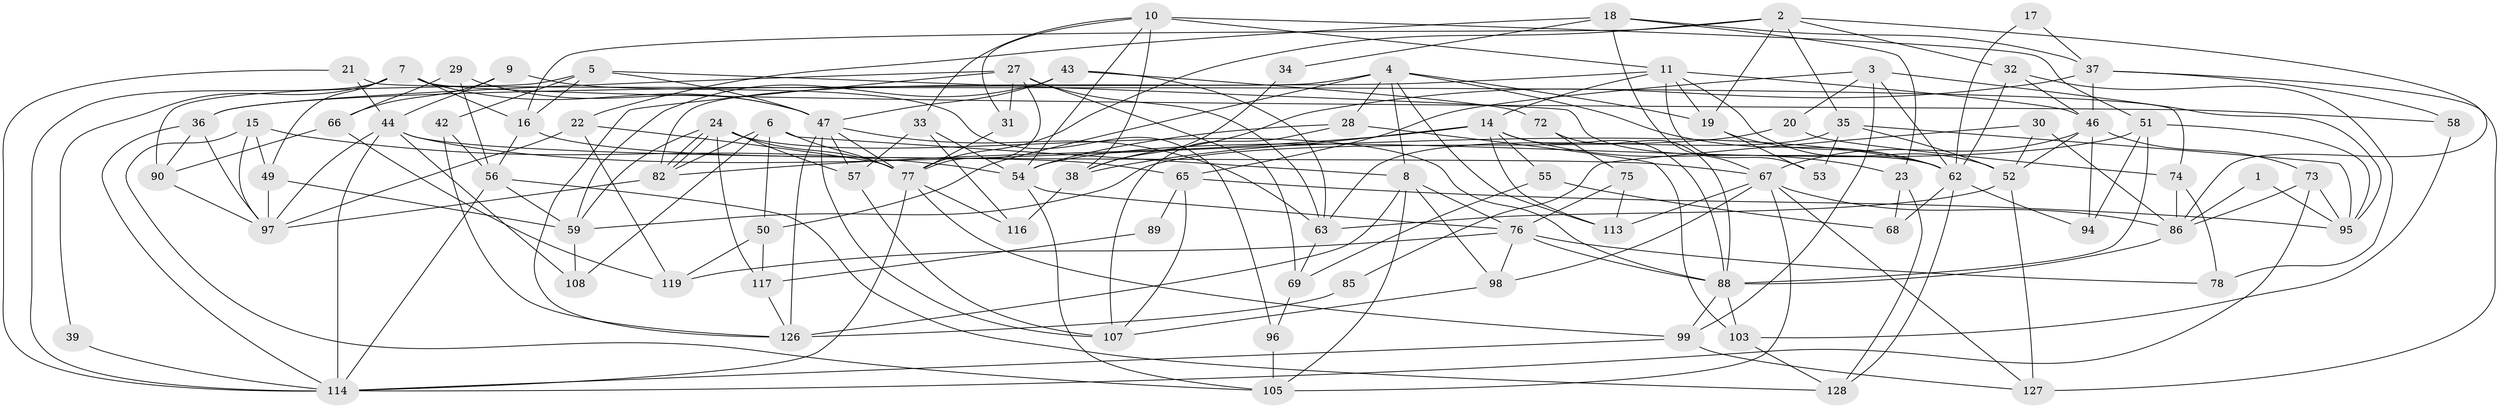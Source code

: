 // Generated by graph-tools (version 1.1) at 2025/52/02/27/25 19:52:06]
// undirected, 89 vertices, 213 edges
graph export_dot {
graph [start="1"]
  node [color=gray90,style=filled];
  1;
  2 [super="+61"];
  3 [super="+13"];
  4 [super="+120"];
  5 [super="+12"];
  6 [super="+40"];
  7 [super="+83"];
  8 [super="+84"];
  9;
  10 [super="+26"];
  11 [super="+79"];
  14 [super="+70"];
  15;
  16;
  17;
  18 [super="+25"];
  19 [super="+41"];
  20;
  21;
  22;
  23;
  24 [super="+45"];
  27 [super="+71"];
  28;
  29;
  30;
  31;
  32;
  33;
  34;
  35;
  36 [super="+125"];
  37 [super="+48"];
  38 [super="+115"];
  39;
  42 [super="+80"];
  43 [super="+112"];
  44 [super="+60"];
  46 [super="+81"];
  47 [super="+121"];
  49 [super="+91"];
  50;
  51;
  52 [super="+118"];
  53;
  54 [super="+101"];
  55;
  56;
  57;
  58 [super="+64"];
  59 [super="+100"];
  62 [super="+92"];
  63 [super="+109"];
  65 [super="+124"];
  66;
  67 [super="+102"];
  68;
  69;
  72;
  73;
  74;
  75;
  76 [super="+93"];
  77 [super="+87"];
  78;
  82;
  85;
  86 [super="+123"];
  88 [super="+122"];
  89;
  90;
  94;
  95 [super="+104"];
  96;
  97 [super="+111"];
  98;
  99;
  103;
  105 [super="+106"];
  107 [super="+110"];
  108;
  113;
  114;
  116;
  117;
  119;
  126;
  127;
  128;
  1 -- 86;
  1 -- 95;
  2 -- 16;
  2 -- 32;
  2 -- 86;
  2 -- 35;
  2 -- 77;
  2 -- 19;
  3 -- 99;
  3 -- 65;
  3 -- 20;
  3 -- 62;
  3 -- 95;
  4 -- 28;
  4 -- 82;
  4 -- 8;
  4 -- 113;
  4 -- 50;
  4 -- 19;
  4 -- 62;
  5 -- 47;
  5 -- 42;
  5 -- 16;
  5 -- 90;
  5 -- 62;
  6 -- 82;
  6 -- 50;
  6 -- 8;
  6 -- 108;
  6 -- 77;
  7 -- 16;
  7 -- 47;
  7 -- 39;
  7 -- 58;
  7 -- 49;
  7 -- 114;
  8 -- 98;
  8 -- 105;
  8 -- 126;
  8 -- 76;
  9 -- 96;
  9 -- 44;
  9 -- 66;
  10 -- 51;
  10 -- 33;
  10 -- 11;
  10 -- 31;
  10 -- 38;
  10 -- 54;
  11 -- 52;
  11 -- 19;
  11 -- 53;
  11 -- 14;
  11 -- 36;
  11 -- 46;
  14 -- 38;
  14 -- 88;
  14 -- 113;
  14 -- 82;
  14 -- 23;
  14 -- 55;
  15 -- 49;
  15 -- 97;
  15 -- 105;
  15 -- 54;
  16 -- 56;
  16 -- 65;
  17 -- 62;
  17 -- 37;
  18 -- 22;
  18 -- 67;
  18 -- 34;
  18 -- 37;
  18 -- 23;
  19 -- 53;
  19 -- 62;
  20 -- 74;
  20 -- 59;
  21 -- 114;
  21 -- 44;
  21 -- 74;
  22 -- 97;
  22 -- 119;
  22 -- 77;
  23 -- 68;
  23 -- 128;
  24 -- 82;
  24 -- 82;
  24 -- 59;
  24 -- 57;
  24 -- 77;
  24 -- 117;
  24 -- 88;
  27 -- 31;
  27 -- 36;
  27 -- 69;
  27 -- 77;
  27 -- 126;
  27 -- 63;
  28 -- 103;
  28 -- 54;
  28 -- 107;
  29 -- 66;
  29 -- 47;
  29 -- 56;
  30 -- 52 [weight=2];
  30 -- 85;
  30 -- 86;
  31 -- 77;
  32 -- 78;
  32 -- 46;
  32 -- 62;
  33 -- 57;
  33 -- 116;
  33 -- 54;
  34 -- 38;
  35 -- 52;
  35 -- 53;
  35 -- 63;
  35 -- 95;
  36 -- 114;
  36 -- 90;
  36 -- 97;
  37 -- 127;
  37 -- 46;
  37 -- 58;
  37 -- 38;
  38 -- 116;
  39 -- 114;
  42 -- 126;
  42 -- 56;
  43 -- 63;
  43 -- 72;
  43 -- 59;
  43 -- 47;
  44 -- 108;
  44 -- 97;
  44 -- 62;
  44 -- 114;
  44 -- 67;
  46 -- 73;
  46 -- 67 [weight=2];
  46 -- 52;
  46 -- 94;
  47 -- 77;
  47 -- 107;
  47 -- 57;
  47 -- 126;
  47 -- 63;
  49 -- 97;
  49 -- 59 [weight=2];
  50 -- 119;
  50 -- 117;
  51 -- 94;
  51 -- 88;
  51 -- 95;
  51 -- 54;
  52 -- 127;
  52 -- 63;
  54 -- 76;
  54 -- 105;
  55 -- 69;
  55 -- 68;
  56 -- 128;
  56 -- 114;
  56 -- 59;
  57 -- 107;
  58 -- 103;
  59 -- 108;
  62 -- 94;
  62 -- 128;
  62 -- 68;
  63 -- 69;
  65 -- 89;
  65 -- 107;
  65 -- 95;
  66 -- 90;
  66 -- 119;
  67 -- 98;
  67 -- 127;
  67 -- 105;
  67 -- 113;
  67 -- 86;
  69 -- 96;
  72 -- 75;
  72 -- 88;
  73 -- 114;
  73 -- 86;
  73 -- 95;
  74 -- 78;
  74 -- 86;
  75 -- 76;
  75 -- 113;
  76 -- 78;
  76 -- 98;
  76 -- 119;
  76 -- 88;
  77 -- 99;
  77 -- 116;
  77 -- 114;
  82 -- 97;
  85 -- 126;
  86 -- 88;
  88 -- 99;
  88 -- 103;
  89 -- 117;
  90 -- 97;
  96 -- 105;
  98 -- 107;
  99 -- 114;
  99 -- 127;
  103 -- 128;
  117 -- 126;
}
